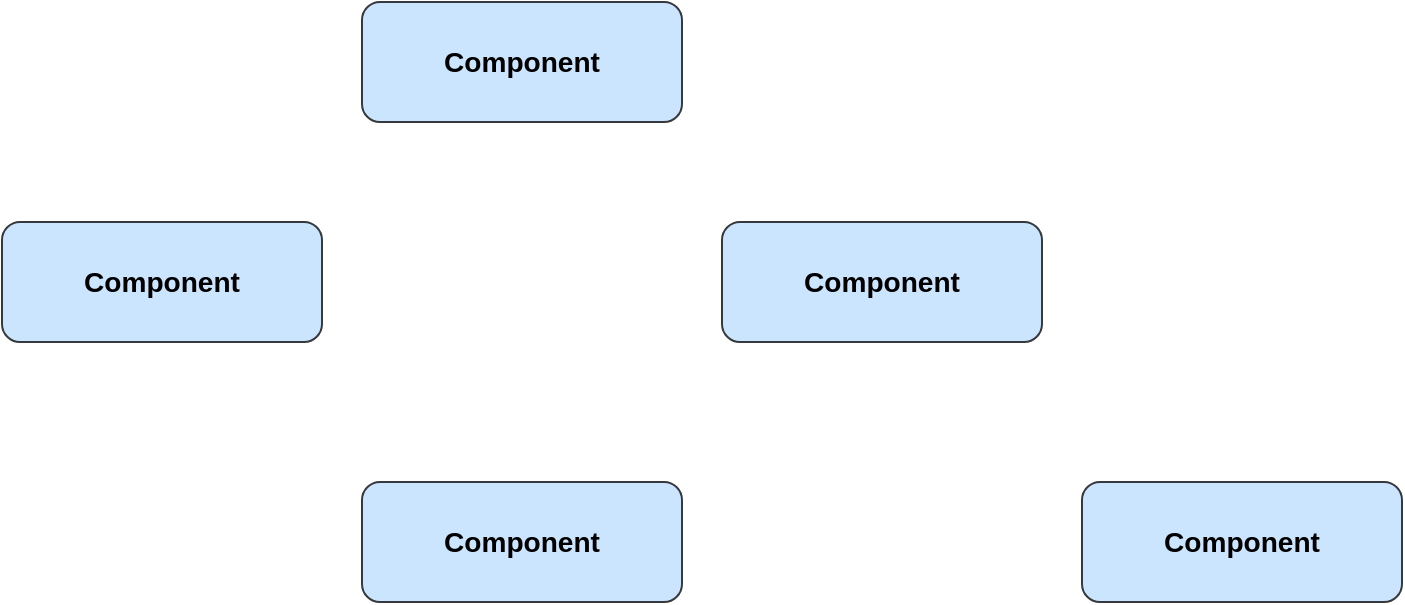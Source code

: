 <mxfile version="24.0.1" type="github">
  <diagram name="Strona-1" id="lcwn6AOx6iemLbHwWNfx">
    <mxGraphModel dx="1050" dy="522" grid="1" gridSize="10" guides="1" tooltips="1" connect="1" arrows="1" fold="1" page="1" pageScale="1" pageWidth="827" pageHeight="1169" background="none" math="0" shadow="0">
      <root>
        <mxCell id="0" />
        <mxCell id="1" parent="0" />
        <mxCell id="-R2G3Fy26ll-aLyJ9Nz2-2" value="&lt;h3&gt;Component&lt;/h3&gt;" style="rounded=1;whiteSpace=wrap;html=1;align=center;fillColor=#cce5ff;strokeColor=#36393d;" vertex="1" parent="1">
          <mxGeometry x="250" y="90" width="160" height="60" as="geometry" />
        </mxCell>
        <mxCell id="-R2G3Fy26ll-aLyJ9Nz2-5" value="&lt;h3&gt;Component&lt;/h3&gt;" style="rounded=1;whiteSpace=wrap;html=1;align=center;fillColor=#cce5ff;strokeColor=#36393d;" vertex="1" parent="1">
          <mxGeometry x="70" y="200" width="160" height="60" as="geometry" />
        </mxCell>
        <mxCell id="-R2G3Fy26ll-aLyJ9Nz2-6" value="&lt;h3&gt;Component&lt;/h3&gt;" style="rounded=1;whiteSpace=wrap;html=1;align=center;fillColor=#cce5ff;strokeColor=#36393d;" vertex="1" parent="1">
          <mxGeometry x="430" y="200" width="160" height="60" as="geometry" />
        </mxCell>
        <mxCell id="-R2G3Fy26ll-aLyJ9Nz2-7" value="&lt;h3&gt;Component&lt;/h3&gt;" style="rounded=1;whiteSpace=wrap;html=1;align=center;fillColor=#cce5ff;strokeColor=#36393d;" vertex="1" parent="1">
          <mxGeometry x="610" y="330" width="160" height="60" as="geometry" />
        </mxCell>
        <mxCell id="-R2G3Fy26ll-aLyJ9Nz2-8" value="&lt;h3&gt;Component&lt;/h3&gt;" style="rounded=1;whiteSpace=wrap;html=1;align=center;fillColor=#cce5ff;strokeColor=#36393d;" vertex="1" parent="1">
          <mxGeometry x="250" y="330" width="160" height="60" as="geometry" />
        </mxCell>
      </root>
    </mxGraphModel>
  </diagram>
</mxfile>
